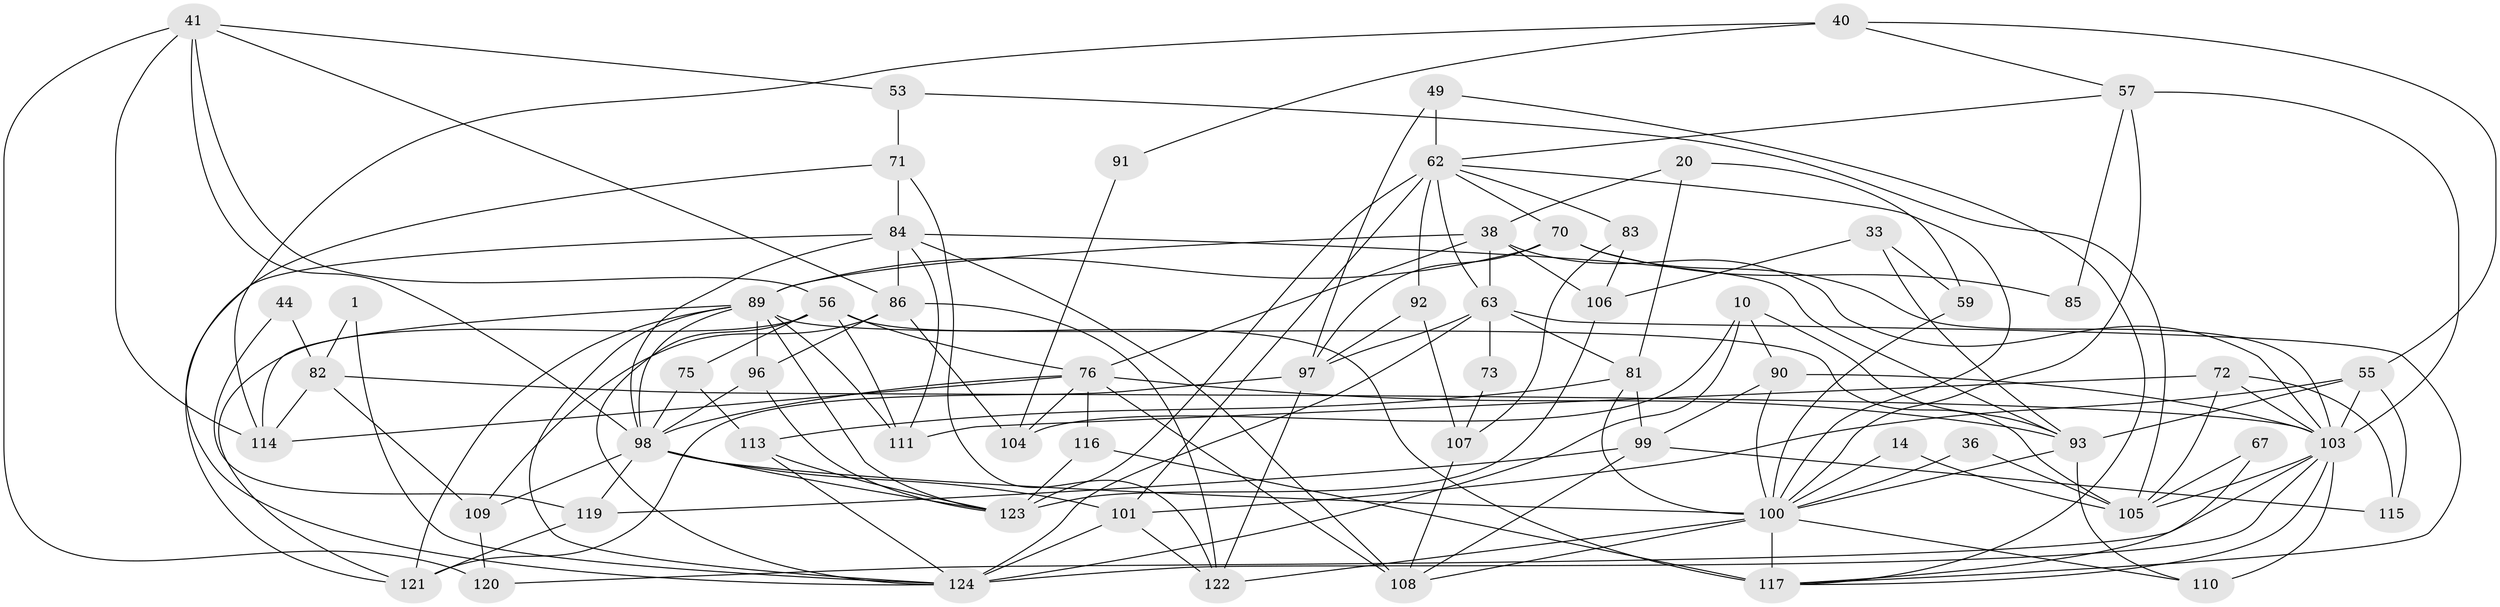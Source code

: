// original degree distribution, {2: 0.14516129032258066, 4: 0.2661290322580645, 3: 0.25, 5: 0.20161290322580644, 6: 0.08870967741935484, 8: 0.016129032258064516, 7: 0.03225806451612903}
// Generated by graph-tools (version 1.1) at 2025/49/03/09/25 04:49:57]
// undirected, 62 vertices, 152 edges
graph export_dot {
graph [start="1"]
  node [color=gray90,style=filled];
  1;
  10;
  14;
  20;
  33;
  36;
  38 [super="+30"];
  40;
  41;
  44;
  49;
  53;
  55 [super="+18"];
  56 [super="+2"];
  57 [super="+4"];
  59;
  62 [super="+26+34+61"];
  63 [super="+54"];
  67;
  70 [super="+13"];
  71 [super="+27+31"];
  72;
  73;
  75 [super="+8"];
  76 [super="+69"];
  81;
  82;
  83 [super="+25"];
  84 [super="+22+74"];
  85;
  86 [super="+58"];
  89 [super="+32+23+87+68"];
  90;
  91;
  92;
  93 [super="+15"];
  96 [super="+11+64"];
  97 [super="+12+79"];
  98 [super="+45+94+80"];
  99 [super="+16"];
  100 [super="+6+65"];
  101 [super="+3"];
  103 [super="+24+102+95"];
  104;
  105 [super="+88"];
  106 [super="+78"];
  107 [super="+35"];
  108;
  109 [super="+47"];
  110 [super="+60"];
  111;
  113;
  114;
  115;
  116 [super="+9"];
  117 [super="+112+52+42"];
  119;
  120;
  121;
  122 [super="+37"];
  123 [super="+43+66"];
  124 [super="+46+118"];
  1 -- 82;
  1 -- 124;
  10 -- 104;
  10 -- 90;
  10 -- 93;
  10 -- 124;
  14 -- 105;
  14 -- 100;
  20 -- 81;
  20 -- 38;
  20 -- 59;
  33 -- 106;
  33 -- 59;
  33 -- 93;
  36 -- 105;
  36 -- 100;
  38 -- 106 [weight=2];
  38 -- 63 [weight=2];
  38 -- 89 [weight=2];
  38 -- 76;
  38 -- 103;
  40 -- 114;
  40 -- 91;
  40 -- 57;
  40 -- 55;
  41 -- 86;
  41 -- 53;
  41 -- 114;
  41 -- 120;
  41 -- 56;
  41 -- 98;
  44 -- 82;
  44 -- 119;
  49 -- 62;
  49 -- 97;
  49 -- 117;
  53 -- 105;
  53 -- 71;
  55 -- 115;
  55 -- 101;
  55 -- 93;
  55 -- 103;
  56 -- 117 [weight=2];
  56 -- 111;
  56 -- 121;
  56 -- 75;
  56 -- 124;
  56 -- 76;
  57 -- 100;
  57 -- 85;
  57 -- 62;
  57 -- 103;
  59 -- 100;
  62 -- 83 [weight=3];
  62 -- 123 [weight=3];
  62 -- 63 [weight=2];
  62 -- 100;
  62 -- 101;
  62 -- 70;
  62 -- 92;
  63 -- 73;
  63 -- 81;
  63 -- 97 [weight=2];
  63 -- 124 [weight=2];
  63 -- 117;
  67 -- 117;
  67 -- 105;
  70 -- 85;
  70 -- 97;
  70 -- 89;
  70 -- 103;
  71 -- 122 [weight=2];
  71 -- 84 [weight=2];
  71 -- 124 [weight=2];
  72 -- 111;
  72 -- 105;
  72 -- 115;
  72 -- 103;
  73 -- 107;
  75 -- 113;
  75 -- 98;
  76 -- 104;
  76 -- 116;
  76 -- 98 [weight=2];
  76 -- 114;
  76 -- 108;
  76 -- 93;
  81 -- 113;
  81 -- 99;
  81 -- 100;
  82 -- 114;
  82 -- 109;
  82 -- 103;
  83 -- 106;
  83 -- 107;
  84 -- 121;
  84 -- 93;
  84 -- 108;
  84 -- 111;
  84 -- 86 [weight=2];
  84 -- 98 [weight=3];
  86 -- 104;
  86 -- 96 [weight=2];
  86 -- 122;
  86 -- 109;
  89 -- 121;
  89 -- 96;
  89 -- 111;
  89 -- 123;
  89 -- 105 [weight=2];
  89 -- 114;
  89 -- 124;
  89 -- 98;
  90 -- 99;
  90 -- 100;
  90 -- 103;
  91 -- 104;
  92 -- 97;
  92 -- 107;
  93 -- 100;
  93 -- 110;
  96 -- 98 [weight=2];
  96 -- 123;
  97 -- 121;
  97 -- 122;
  98 -- 109 [weight=2];
  98 -- 119;
  98 -- 100 [weight=3];
  98 -- 101;
  98 -- 123;
  99 -- 108;
  99 -- 115;
  99 -- 119;
  100 -- 122 [weight=2];
  100 -- 108;
  100 -- 117 [weight=4];
  100 -- 110;
  101 -- 124;
  101 -- 122;
  103 -- 117 [weight=2];
  103 -- 110 [weight=2];
  103 -- 124 [weight=2];
  103 -- 120;
  103 -- 105;
  106 -- 123 [weight=2];
  107 -- 108;
  109 -- 120;
  113 -- 123;
  113 -- 124;
  116 -- 123;
  116 -- 117;
  119 -- 121;
}
